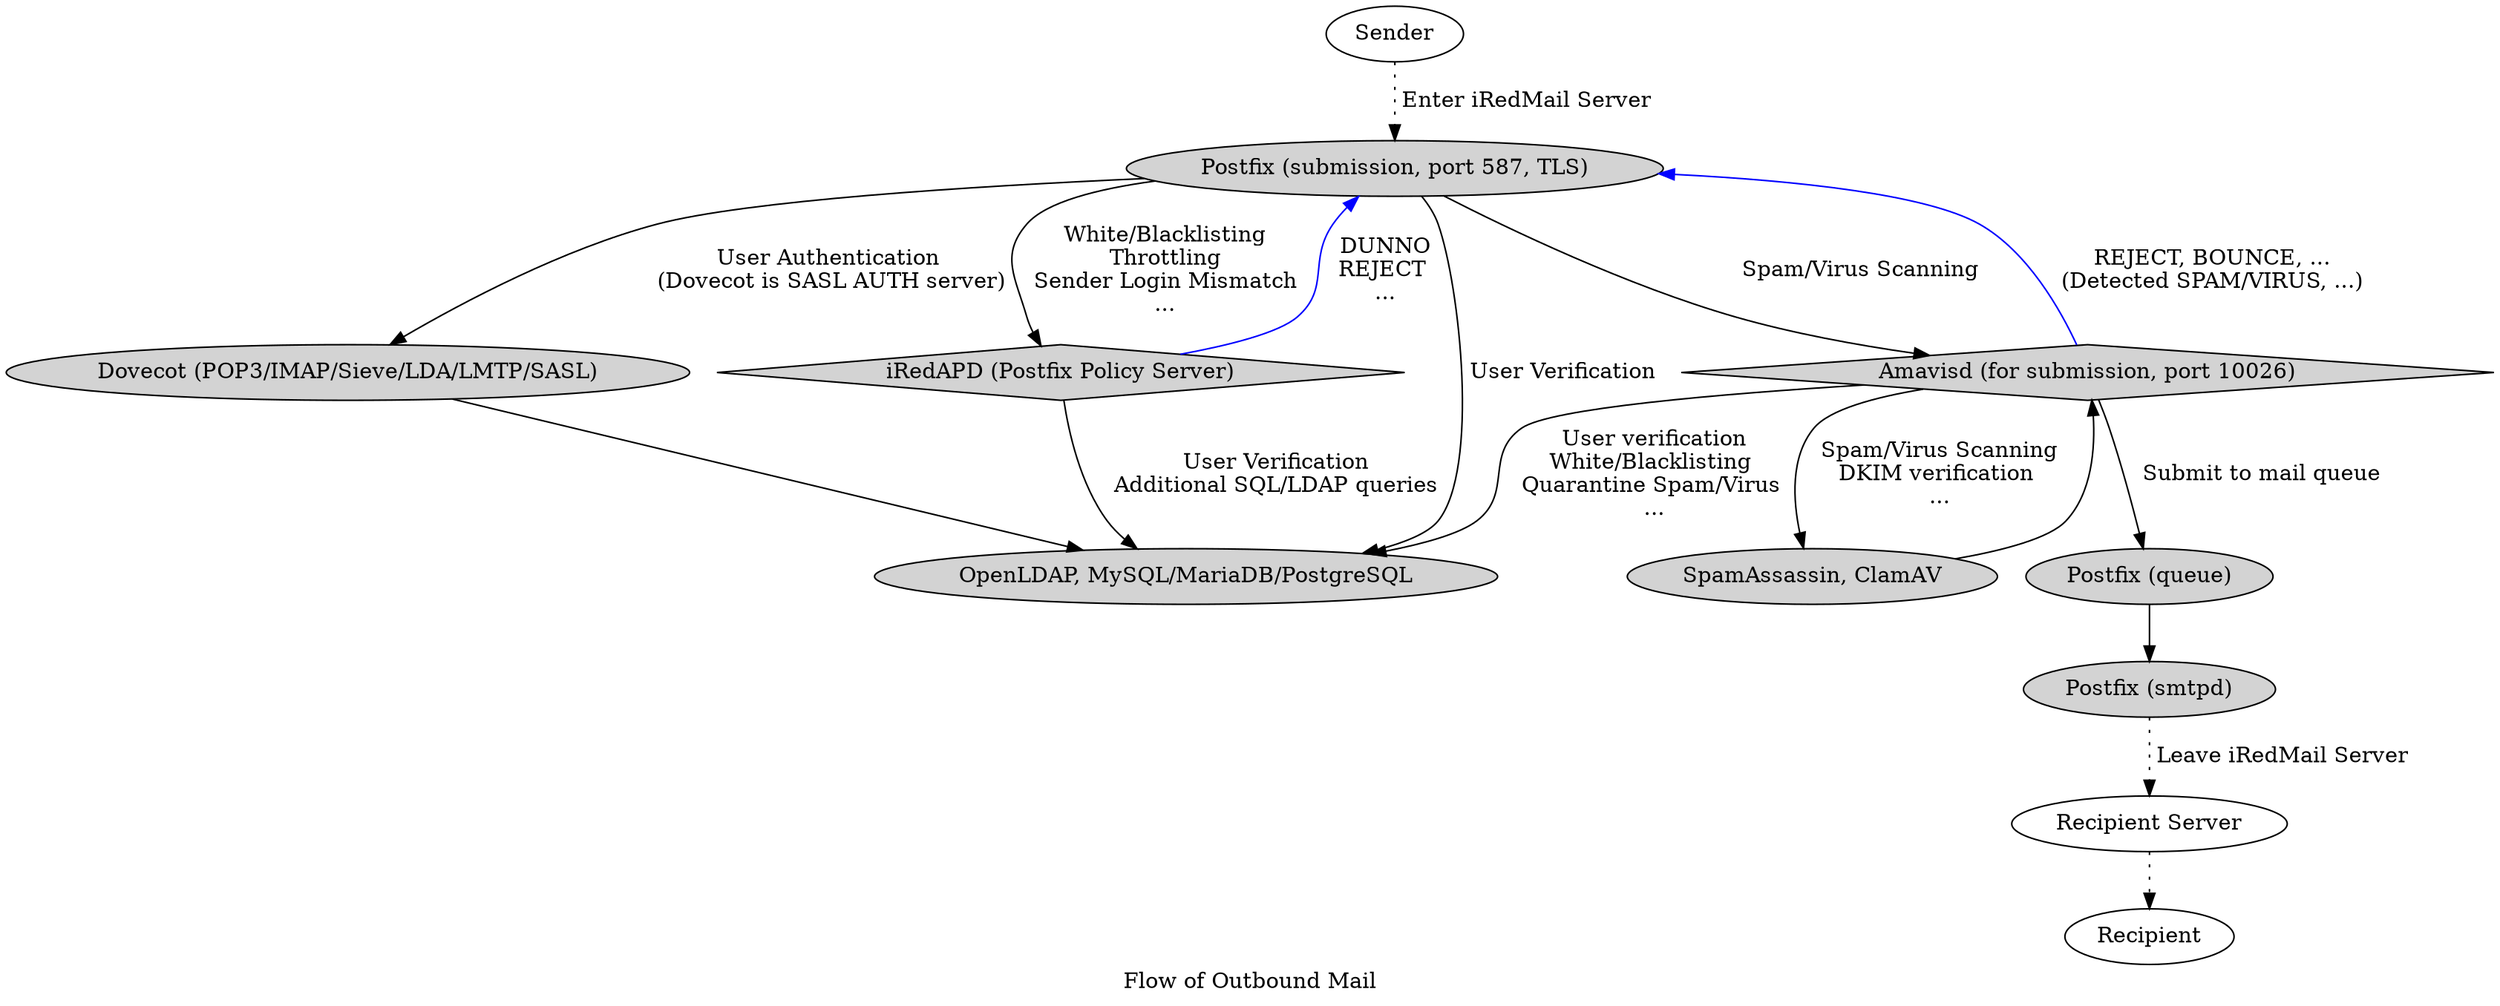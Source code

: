 // Flow of outbound mails
//
// Convert to png with Graphviz:
//  dot -Tpng flow.outbound.dot -o flow.outbound.png
digraph outbound {
    label="Flow of Outbound Mail"

    sender[label="Sender"]
    recipient[label="Recipient"]
    rcpt_server[label="Recipient Server"]

    postfix_smtpd[label="Postfix (smtpd)", style=filled]
    postfix_queue[label="Postfix (queue)", style=filled]
    postfix_submission[label="Postfix (submission, port 587, TLS)", style=filled]

    //postfix_iredapd[label="Postfix (smtpd)"]
    dovecot[label="Dovecot (POP3/IMAP/Sieve/LDA/LMTP/SASL)", style=filled]
    iredapd[label="iRedAPD (Postfix Policy Server)", style=filled, shape=diamond]
    db[label="OpenLDAP, MySQL/MariaDB/PostgreSQL", style=filled]
    //amavisd[label="Amavisd", style=filled]
    //amavisd_10024[label="Amavisd (for incoming mails, port 10024)", style=filled]
    sa_clamav[label="SpamAssassin, ClamAV", style=filled]
    amavisd_10026[label="Amavisd (for submission, port 10026)", style=filled, shape=diamond]
    //mailboxes[label="Mailboxes"]

    sender -> postfix_submission[label=" Enter iRedMail Server", style=dotted]
    postfix_submission -> iredapd[label=" White/Blacklisting\n Throttling\n Sender Login Mismatch\n ..."]
    iredapd -> postfix_submission[label=" DUNNO \nREJECT \n...", color=blue]
    postfix_submission -> amavisd_10026[label=" Spam/Virus Scanning"]
    amavisd_10026 -> sa_clamav[label=" Spam/Virus Scanning \nDKIM verification \n..."]
    sa_clamav -> amavisd_10026
    amavisd_10026 -> postfix_queue[label=" Submit to mail queue"]

    postfix_queue -> postfix_smtpd
    postfix_smtpd -> rcpt_server[label=" Leave iRedMail Server", style=dotted]
    rcpt_server -> recipient[style=dotted]

    amavisd_10026 -> postfix_submission[label=" REJECT, BOUNCE, ... \n(Detected SPAM/VIRUS, ...)", color=blue]

    iredapd -> db[label=" User Verification\n Additional SQL/LDAP queries"]
    amavisd_10026 -> db[label=" User verification \nWhite/Blacklisting \nQuarantine Spam/Virus \n..."]
    postfix_submission -> db[label=" User Verification"]

    postfix_submission -> dovecot[label="User Authentication \n(Dovecot is SASL AUTH server)"]
    dovecot -> db

    //postfix_submission -> sender[label=" REJECT, ...", color=red]

/*
    end_users -> postfix_submission[label=" Enter iRedMail Server", style=dotted]

    postfix_submission -> iredapd[label=" White/Blacklisting, Throttling"]
    postfix_submission -> amavisd_10026[label=" Spam/Virus Scanning"]
    postfix_submission -> dovecot[label="User Authentication \n(Dovecot is SASL AUTH server)"]
    postfix_submission -> db[label=" User Verification"]

    iredapd -> postfix_submission[label=" DUNNO \nREJECT \n...", color=blue]
    iredapd -> db[label=" User Verification\n Additional SQL/LDAP queries"]

    amavisd_10026 -> sa_clamav[label=" Spam/Virus Scanning \nDKIM verification \n..."]
    amavisd_10026 -> postfix_queue[label=" Submit to mail queue"]
    amavisd_10026 -> postfix_submission[label=" REJECT, BOUNCE, ... \n(Detected SPAM/VIRUS, ...)", color=blue]
    amavisd_10026 -> db[label=" User verification \nWhite/Blacklisting \nQuarantine Spam/Virus \n..."]

    dovecot -> db

    sa_clamav -> amavisd_10026
    */
}
